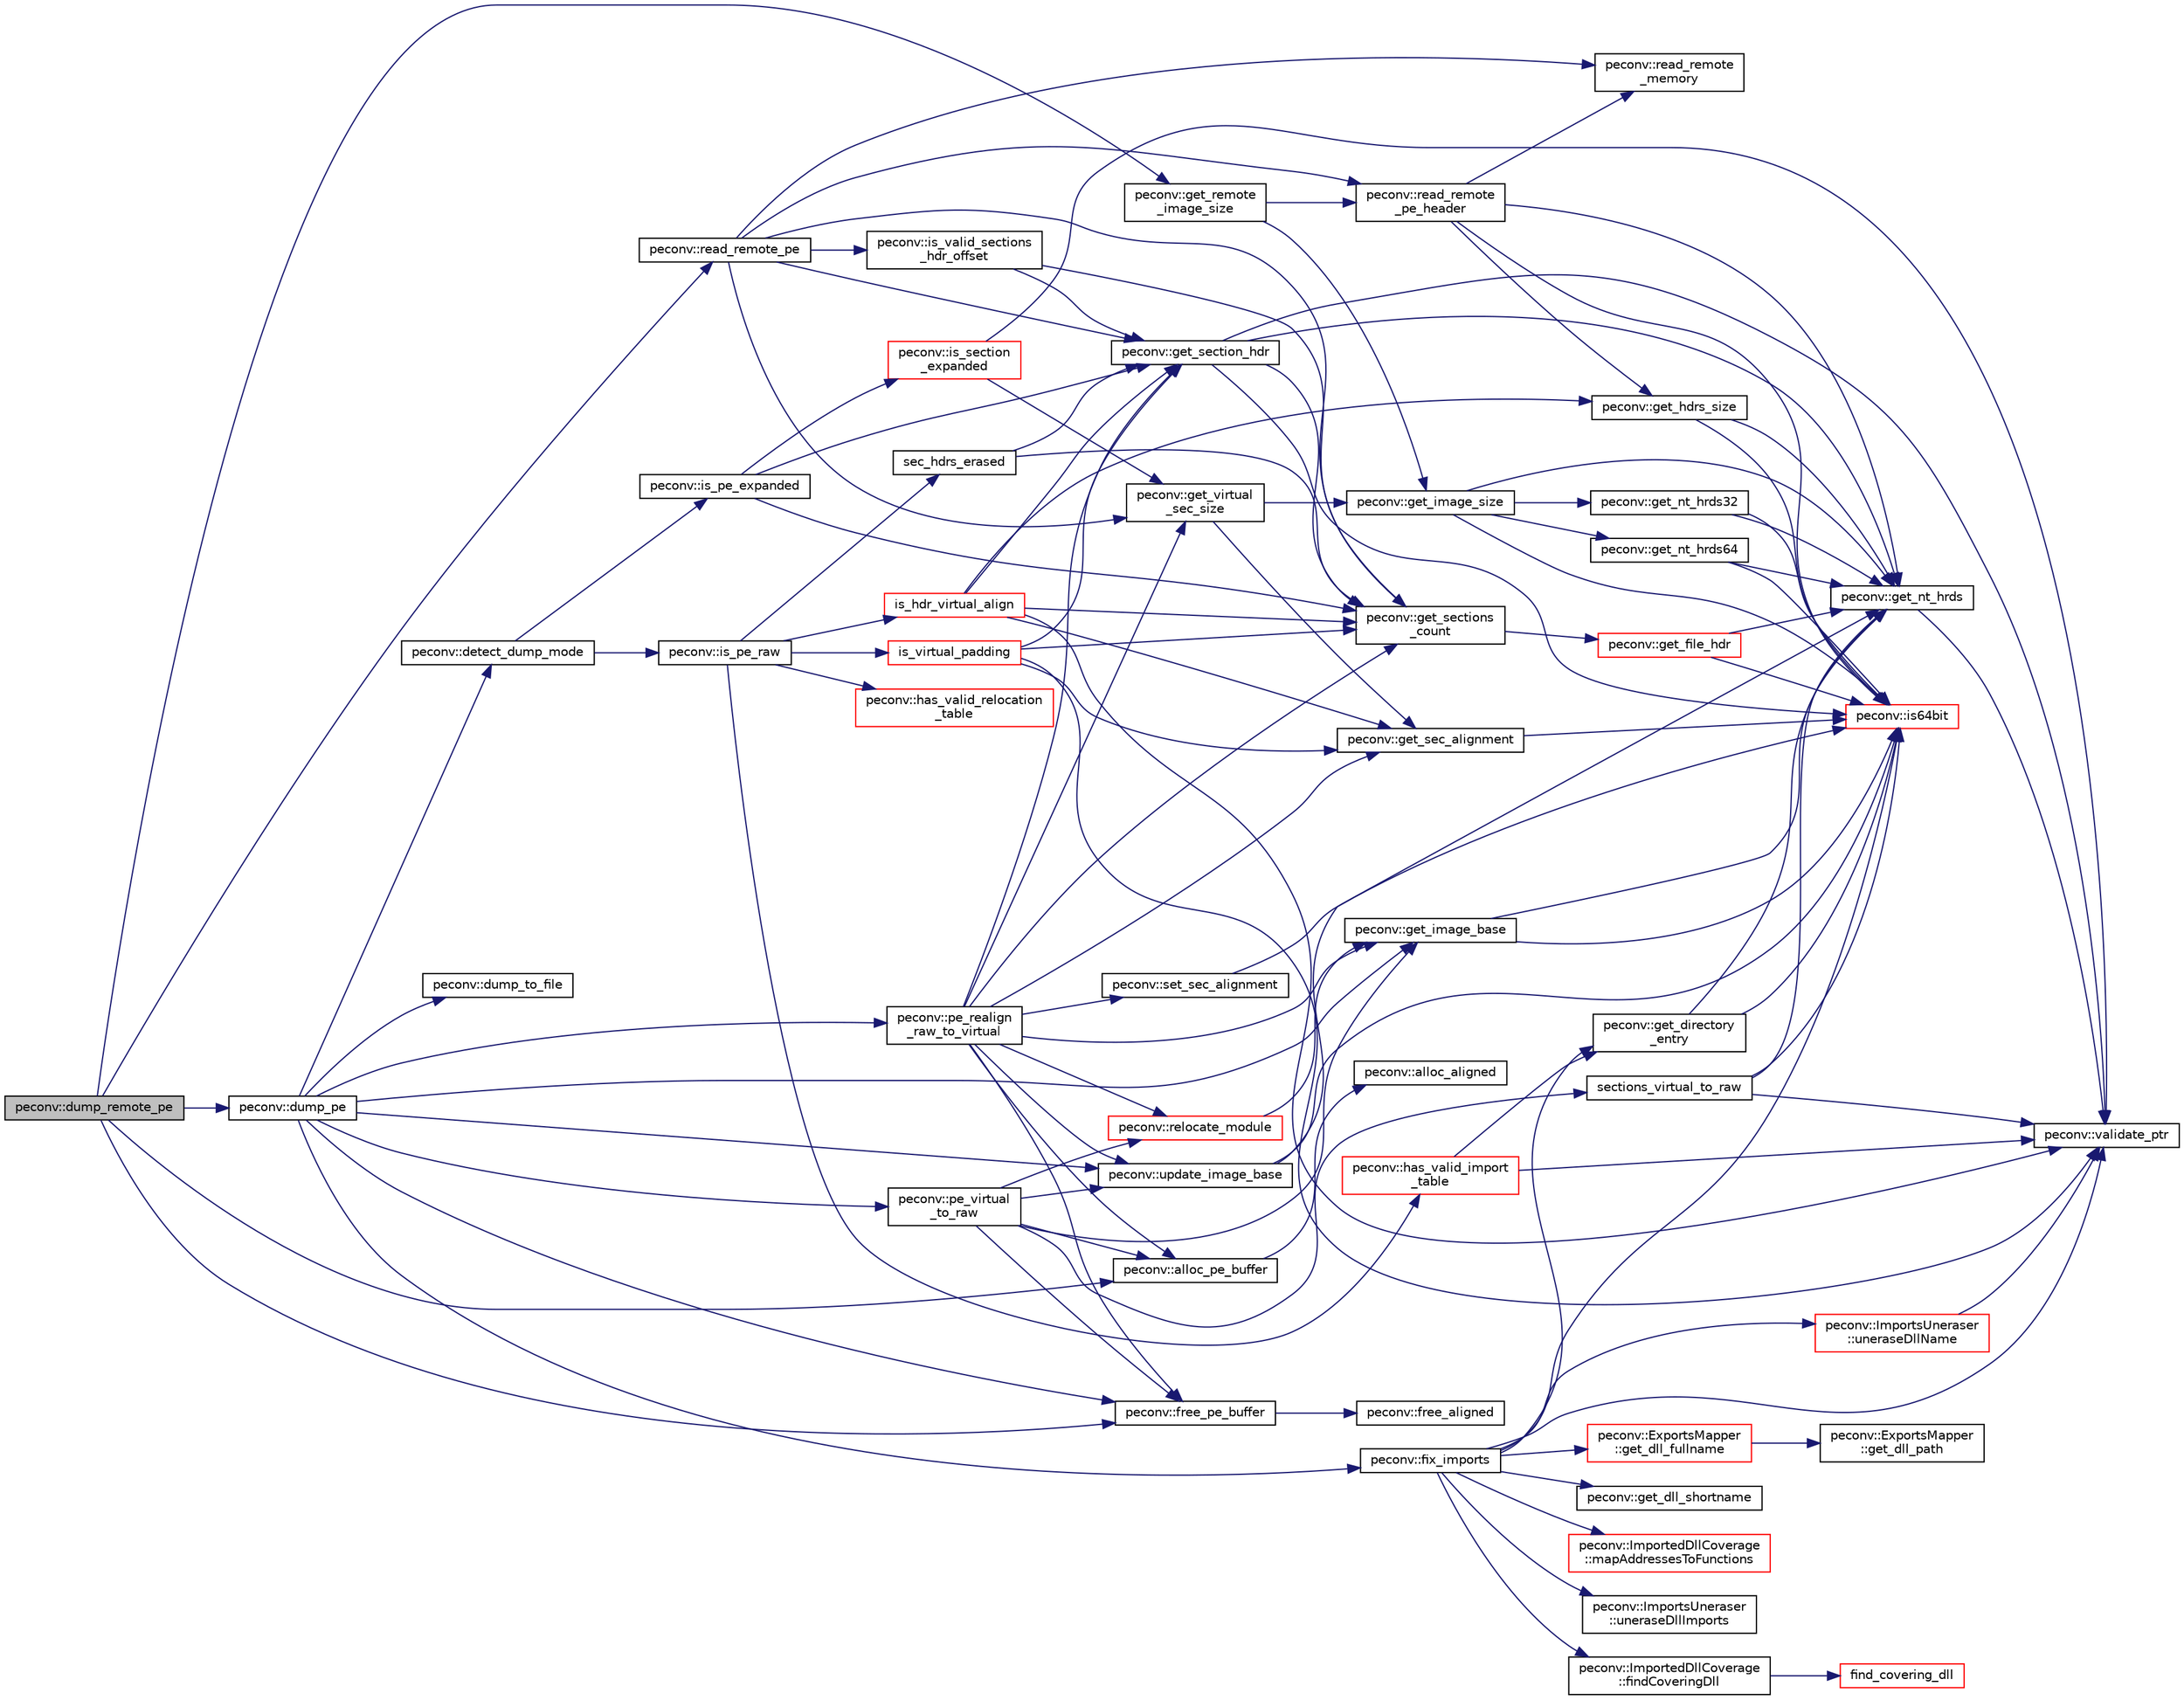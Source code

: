 digraph "peconv::dump_remote_pe"
{
 // LATEX_PDF_SIZE
  edge [fontname="Helvetica",fontsize="10",labelfontname="Helvetica",labelfontsize="10"];
  node [fontname="Helvetica",fontsize="10",shape=record];
  rankdir="LR";
  Node1 [label="peconv::dump_remote_pe",height=0.2,width=0.4,color="black", fillcolor="grey75", style="filled", fontcolor="black",tooltip=" "];
  Node1 -> Node2 [color="midnightblue",fontsize="10",style="solid",fontname="Helvetica"];
  Node2 [label="peconv::alloc_pe_buffer",height=0.2,width=0.4,color="black", fillcolor="white", style="filled",URL="$namespacepeconv.html#a92647f207ca261ca38ff516943501dd1",tooltip=" "];
  Node2 -> Node3 [color="midnightblue",fontsize="10",style="solid",fontname="Helvetica"];
  Node3 [label="peconv::alloc_aligned",height=0.2,width=0.4,color="black", fillcolor="white", style="filled",URL="$namespacepeconv.html#a3df24248b3c8c9be64db51a405486923",tooltip=" "];
  Node1 -> Node4 [color="midnightblue",fontsize="10",style="solid",fontname="Helvetica"];
  Node4 [label="peconv::dump_pe",height=0.2,width=0.4,color="black", fillcolor="white", style="filled",URL="$namespacepeconv.html#a3fcbd8235d3f9bbbde2caa1a091387bc",tooltip=" "];
  Node4 -> Node5 [color="midnightblue",fontsize="10",style="solid",fontname="Helvetica"];
  Node5 [label="peconv::detect_dump_mode",height=0.2,width=0.4,color="black", fillcolor="white", style="filled",URL="$namespacepeconv.html#ab921893df2ddaeb33f3b376a04e5afde",tooltip=" "];
  Node5 -> Node6 [color="midnightblue",fontsize="10",style="solid",fontname="Helvetica"];
  Node6 [label="peconv::is_pe_expanded",height=0.2,width=0.4,color="black", fillcolor="white", style="filled",URL="$namespacepeconv.html#abadc792662f4eacb9a9f5453ed977816",tooltip=" "];
  Node6 -> Node7 [color="midnightblue",fontsize="10",style="solid",fontname="Helvetica"];
  Node7 [label="peconv::get_section_hdr",height=0.2,width=0.4,color="black", fillcolor="white", style="filled",URL="$namespacepeconv.html#a63cc4b1dadd9eb341c2d453e65d1ef4c",tooltip=" "];
  Node7 -> Node8 [color="midnightblue",fontsize="10",style="solid",fontname="Helvetica"];
  Node8 [label="peconv::get_nt_hrds",height=0.2,width=0.4,color="black", fillcolor="white", style="filled",URL="$namespacepeconv.html#a69b35d1e381950218ac4f2bc3c9846fe",tooltip=" "];
  Node8 -> Node9 [color="midnightblue",fontsize="10",style="solid",fontname="Helvetica"];
  Node9 [label="peconv::validate_ptr",height=0.2,width=0.4,color="black", fillcolor="white", style="filled",URL="$namespacepeconv.html#a02f2984cee1eddb5e883917f2c231016",tooltip=" "];
  Node7 -> Node10 [color="midnightblue",fontsize="10",style="solid",fontname="Helvetica"];
  Node10 [label="peconv::get_sections\l_count",height=0.2,width=0.4,color="black", fillcolor="white", style="filled",URL="$namespacepeconv.html#ab2271a167be8077d8ca0ab9b9bf9483f",tooltip=" "];
  Node10 -> Node11 [color="midnightblue",fontsize="10",style="solid",fontname="Helvetica"];
  Node11 [label="peconv::get_file_hdr",height=0.2,width=0.4,color="red", fillcolor="white", style="filled",URL="$namespacepeconv.html#a30c642b479e9bd27a66332b73d65cabb",tooltip=" "];
  Node11 -> Node8 [color="midnightblue",fontsize="10",style="solid",fontname="Helvetica"];
  Node11 -> Node13 [color="midnightblue",fontsize="10",style="solid",fontname="Helvetica"];
  Node13 [label="peconv::is64bit",height=0.2,width=0.4,color="red", fillcolor="white", style="filled",URL="$namespacepeconv.html#aa66eb25442292a01f9fcd0f1e4da899f",tooltip=" "];
  Node7 -> Node13 [color="midnightblue",fontsize="10",style="solid",fontname="Helvetica"];
  Node7 -> Node9 [color="midnightblue",fontsize="10",style="solid",fontname="Helvetica"];
  Node6 -> Node10 [color="midnightblue",fontsize="10",style="solid",fontname="Helvetica"];
  Node6 -> Node15 [color="midnightblue",fontsize="10",style="solid",fontname="Helvetica"];
  Node15 [label="peconv::is_section\l_expanded",height=0.2,width=0.4,color="red", fillcolor="white", style="filled",URL="$namespacepeconv.html#a2666035d7df89e33d188628064720a68",tooltip=" "];
  Node15 -> Node16 [color="midnightblue",fontsize="10",style="solid",fontname="Helvetica"];
  Node16 [label="peconv::get_virtual\l_sec_size",height=0.2,width=0.4,color="black", fillcolor="white", style="filled",URL="$namespacepeconv.html#a2e208adcdf6990b44a9f5a09b831b554",tooltip=" "];
  Node16 -> Node17 [color="midnightblue",fontsize="10",style="solid",fontname="Helvetica"];
  Node17 [label="peconv::get_image_size",height=0.2,width=0.4,color="black", fillcolor="white", style="filled",URL="$namespacepeconv.html#a7d79bda8907a18a81aa6bd8e1c1626cb",tooltip=" "];
  Node17 -> Node8 [color="midnightblue",fontsize="10",style="solid",fontname="Helvetica"];
  Node17 -> Node18 [color="midnightblue",fontsize="10",style="solid",fontname="Helvetica"];
  Node18 [label="peconv::get_nt_hrds32",height=0.2,width=0.4,color="black", fillcolor="white", style="filled",URL="$namespacepeconv.html#a4cb70e23d3127915eee2376ecc1bac22",tooltip=" "];
  Node18 -> Node8 [color="midnightblue",fontsize="10",style="solid",fontname="Helvetica"];
  Node18 -> Node13 [color="midnightblue",fontsize="10",style="solid",fontname="Helvetica"];
  Node17 -> Node19 [color="midnightblue",fontsize="10",style="solid",fontname="Helvetica"];
  Node19 [label="peconv::get_nt_hrds64",height=0.2,width=0.4,color="black", fillcolor="white", style="filled",URL="$namespacepeconv.html#a2ec8771220bb8c4e6d82b8ee4d8eb7e1",tooltip=" "];
  Node19 -> Node8 [color="midnightblue",fontsize="10",style="solid",fontname="Helvetica"];
  Node19 -> Node13 [color="midnightblue",fontsize="10",style="solid",fontname="Helvetica"];
  Node17 -> Node13 [color="midnightblue",fontsize="10",style="solid",fontname="Helvetica"];
  Node16 -> Node20 [color="midnightblue",fontsize="10",style="solid",fontname="Helvetica"];
  Node20 [label="peconv::get_sec_alignment",height=0.2,width=0.4,color="black", fillcolor="white", style="filled",URL="$namespacepeconv.html#aa040616c6dec10cb9d9f3dc9ffbcb68c",tooltip=" "];
  Node20 -> Node13 [color="midnightblue",fontsize="10",style="solid",fontname="Helvetica"];
  Node15 -> Node9 [color="midnightblue",fontsize="10",style="solid",fontname="Helvetica"];
  Node5 -> Node22 [color="midnightblue",fontsize="10",style="solid",fontname="Helvetica"];
  Node22 [label="peconv::is_pe_raw",height=0.2,width=0.4,color="black", fillcolor="white", style="filled",URL="$namespacepeconv.html#a3046d1cdda885f782e5ef1497123a515",tooltip=" "];
  Node22 -> Node23 [color="midnightblue",fontsize="10",style="solid",fontname="Helvetica"];
  Node23 [label="peconv::has_valid_import\l_table",height=0.2,width=0.4,color="red", fillcolor="white", style="filled",URL="$namespacepeconv.html#a198072d398d03570087df34a76d3454d",tooltip=" "];
  Node23 -> Node24 [color="midnightblue",fontsize="10",style="solid",fontname="Helvetica"];
  Node24 [label="peconv::get_directory\l_entry",height=0.2,width=0.4,color="black", fillcolor="white", style="filled",URL="$namespacepeconv.html#ad22e135ef3600e6ebc35b809804f5b68",tooltip=" "];
  Node24 -> Node8 [color="midnightblue",fontsize="10",style="solid",fontname="Helvetica"];
  Node24 -> Node13 [color="midnightblue",fontsize="10",style="solid",fontname="Helvetica"];
  Node23 -> Node9 [color="midnightblue",fontsize="10",style="solid",fontname="Helvetica"];
  Node22 -> Node26 [color="midnightblue",fontsize="10",style="solid",fontname="Helvetica"];
  Node26 [label="peconv::has_valid_relocation\l_table",height=0.2,width=0.4,color="red", fillcolor="white", style="filled",URL="$namespacepeconv.html#ae2bb52d5cf4b94ee5db2e3003f8b0d1b",tooltip=" "];
  Node22 -> Node30 [color="midnightblue",fontsize="10",style="solid",fontname="Helvetica"];
  Node30 [label="is_hdr_virtual_align",height=0.2,width=0.4,color="red", fillcolor="white", style="filled",URL="$pe__mode__detector_8cpp.html#a5835ce4cee47662b28c07b2c280cd4ae",tooltip=" "];
  Node30 -> Node31 [color="midnightblue",fontsize="10",style="solid",fontname="Helvetica"];
  Node31 [label="peconv::get_hdrs_size",height=0.2,width=0.4,color="black", fillcolor="white", style="filled",URL="$namespacepeconv.html#ace098126c7ee99b1f0a37ea0b5a15332",tooltip=" "];
  Node31 -> Node8 [color="midnightblue",fontsize="10",style="solid",fontname="Helvetica"];
  Node31 -> Node13 [color="midnightblue",fontsize="10",style="solid",fontname="Helvetica"];
  Node30 -> Node20 [color="midnightblue",fontsize="10",style="solid",fontname="Helvetica"];
  Node30 -> Node7 [color="midnightblue",fontsize="10",style="solid",fontname="Helvetica"];
  Node30 -> Node10 [color="midnightblue",fontsize="10",style="solid",fontname="Helvetica"];
  Node30 -> Node9 [color="midnightblue",fontsize="10",style="solid",fontname="Helvetica"];
  Node22 -> Node32 [color="midnightblue",fontsize="10",style="solid",fontname="Helvetica"];
  Node32 [label="is_virtual_padding",height=0.2,width=0.4,color="red", fillcolor="white", style="filled",URL="$pe__mode__detector_8cpp.html#a8c2532fe49ea494f668a64bbf327cf6d",tooltip=" "];
  Node32 -> Node20 [color="midnightblue",fontsize="10",style="solid",fontname="Helvetica"];
  Node32 -> Node7 [color="midnightblue",fontsize="10",style="solid",fontname="Helvetica"];
  Node32 -> Node10 [color="midnightblue",fontsize="10",style="solid",fontname="Helvetica"];
  Node32 -> Node9 [color="midnightblue",fontsize="10",style="solid",fontname="Helvetica"];
  Node22 -> Node33 [color="midnightblue",fontsize="10",style="solid",fontname="Helvetica"];
  Node33 [label="sec_hdrs_erased",height=0.2,width=0.4,color="black", fillcolor="white", style="filled",URL="$pe__mode__detector_8cpp.html#affdcfe22d38288937ec5fa936e708118",tooltip=" "];
  Node33 -> Node7 [color="midnightblue",fontsize="10",style="solid",fontname="Helvetica"];
  Node33 -> Node10 [color="midnightblue",fontsize="10",style="solid",fontname="Helvetica"];
  Node4 -> Node34 [color="midnightblue",fontsize="10",style="solid",fontname="Helvetica"];
  Node34 [label="peconv::dump_to_file",height=0.2,width=0.4,color="black", fillcolor="white", style="filled",URL="$namespacepeconv.html#ab42b47b407565497fe16772d66b02606",tooltip=" "];
  Node4 -> Node35 [color="midnightblue",fontsize="10",style="solid",fontname="Helvetica"];
  Node35 [label="peconv::fix_imports",height=0.2,width=0.4,color="black", fillcolor="white", style="filled",URL="$namespacepeconv.html#a288de7119742145bb8cade2e8ee2ba2a",tooltip=" "];
  Node35 -> Node36 [color="midnightblue",fontsize="10",style="solid",fontname="Helvetica"];
  Node36 [label="peconv::ImportedDllCoverage\l::findCoveringDll",height=0.2,width=0.4,color="black", fillcolor="white", style="filled",URL="$classpeconv_1_1_imported_dll_coverage.html#a4ab945b8531b18d18df02cbe82084185",tooltip=" "];
  Node36 -> Node37 [color="midnightblue",fontsize="10",style="solid",fontname="Helvetica"];
  Node37 [label="find_covering_dll",height=0.2,width=0.4,color="red", fillcolor="white", style="filled",URL="$fix__imports_8cpp.html#a1080df55d905f4d4aec10316c73b90d4",tooltip=" "];
  Node35 -> Node24 [color="midnightblue",fontsize="10",style="solid",fontname="Helvetica"];
  Node35 -> Node41 [color="midnightblue",fontsize="10",style="solid",fontname="Helvetica"];
  Node41 [label="peconv::ExportsMapper\l::get_dll_fullname",height=0.2,width=0.4,color="red", fillcolor="white", style="filled",URL="$classpeconv_1_1_exports_mapper.html#aac9171ff5bbfd9e4059bbec3d5f1b1d2",tooltip=" "];
  Node41 -> Node42 [color="midnightblue",fontsize="10",style="solid",fontname="Helvetica"];
  Node42 [label="peconv::ExportsMapper\l::get_dll_path",height=0.2,width=0.4,color="black", fillcolor="white", style="filled",URL="$classpeconv_1_1_exports_mapper.html#a8128b6c290034148ca34780188289363",tooltip=" "];
  Node35 -> Node44 [color="midnightblue",fontsize="10",style="solid",fontname="Helvetica"];
  Node44 [label="peconv::get_dll_shortname",height=0.2,width=0.4,color="black", fillcolor="white", style="filled",URL="$namespacepeconv.html#aec77b235ab2a6e9f565b1d93828220ad",tooltip=" "];
  Node35 -> Node13 [color="midnightblue",fontsize="10",style="solid",fontname="Helvetica"];
  Node35 -> Node45 [color="midnightblue",fontsize="10",style="solid",fontname="Helvetica"];
  Node45 [label="peconv::ImportedDllCoverage\l::mapAddressesToFunctions",height=0.2,width=0.4,color="red", fillcolor="white", style="filled",URL="$classpeconv_1_1_imported_dll_coverage.html#adaff16b0ba464b29d73f66a2989e6db6",tooltip=" "];
  Node35 -> Node50 [color="midnightblue",fontsize="10",style="solid",fontname="Helvetica"];
  Node50 [label="peconv::ImportsUneraser\l::uneraseDllImports",height=0.2,width=0.4,color="black", fillcolor="white", style="filled",URL="$classpeconv_1_1_imports_uneraser.html#a866ebc6e6189e0f90f18f2f1c6bd98b2",tooltip=" "];
  Node35 -> Node51 [color="midnightblue",fontsize="10",style="solid",fontname="Helvetica"];
  Node51 [label="peconv::ImportsUneraser\l::uneraseDllName",height=0.2,width=0.4,color="red", fillcolor="white", style="filled",URL="$classpeconv_1_1_imports_uneraser.html#a884983105d45d622deec0f9be56ec30f",tooltip=" "];
  Node51 -> Node9 [color="midnightblue",fontsize="10",style="solid",fontname="Helvetica"];
  Node35 -> Node9 [color="midnightblue",fontsize="10",style="solid",fontname="Helvetica"];
  Node4 -> Node54 [color="midnightblue",fontsize="10",style="solid",fontname="Helvetica"];
  Node54 [label="peconv::free_pe_buffer",height=0.2,width=0.4,color="black", fillcolor="white", style="filled",URL="$namespacepeconv.html#a839f04fa06f311e3270a4305421ad35f",tooltip=" "];
  Node54 -> Node55 [color="midnightblue",fontsize="10",style="solid",fontname="Helvetica"];
  Node55 [label="peconv::free_aligned",height=0.2,width=0.4,color="black", fillcolor="white", style="filled",URL="$namespacepeconv.html#a0e37c28aa6d21070a623054c52126531",tooltip=" "];
  Node4 -> Node56 [color="midnightblue",fontsize="10",style="solid",fontname="Helvetica"];
  Node56 [label="peconv::get_image_base",height=0.2,width=0.4,color="black", fillcolor="white", style="filled",URL="$namespacepeconv.html#a413347caca570436e87a5dedc988660d",tooltip=" "];
  Node56 -> Node8 [color="midnightblue",fontsize="10",style="solid",fontname="Helvetica"];
  Node56 -> Node13 [color="midnightblue",fontsize="10",style="solid",fontname="Helvetica"];
  Node4 -> Node57 [color="midnightblue",fontsize="10",style="solid",fontname="Helvetica"];
  Node57 [label="peconv::pe_realign\l_raw_to_virtual",height=0.2,width=0.4,color="black", fillcolor="white", style="filled",URL="$namespacepeconv.html#addf8f50c27775ed2fa84c33450e0ec7e",tooltip=" "];
  Node57 -> Node2 [color="midnightblue",fontsize="10",style="solid",fontname="Helvetica"];
  Node57 -> Node54 [color="midnightblue",fontsize="10",style="solid",fontname="Helvetica"];
  Node57 -> Node56 [color="midnightblue",fontsize="10",style="solid",fontname="Helvetica"];
  Node57 -> Node20 [color="midnightblue",fontsize="10",style="solid",fontname="Helvetica"];
  Node57 -> Node7 [color="midnightblue",fontsize="10",style="solid",fontname="Helvetica"];
  Node57 -> Node10 [color="midnightblue",fontsize="10",style="solid",fontname="Helvetica"];
  Node57 -> Node16 [color="midnightblue",fontsize="10",style="solid",fontname="Helvetica"];
  Node57 -> Node58 [color="midnightblue",fontsize="10",style="solid",fontname="Helvetica"];
  Node58 [label="peconv::relocate_module",height=0.2,width=0.4,color="red", fillcolor="white", style="filled",URL="$namespacepeconv.html#ab35521cbdafa0310a0d7e9d1525beed8",tooltip=" "];
  Node58 -> Node56 [color="midnightblue",fontsize="10",style="solid",fontname="Helvetica"];
  Node57 -> Node60 [color="midnightblue",fontsize="10",style="solid",fontname="Helvetica"];
  Node60 [label="peconv::set_sec_alignment",height=0.2,width=0.4,color="black", fillcolor="white", style="filled",URL="$namespacepeconv.html#a02b851a59c1ad626a8b737b9c3d7e89c",tooltip=" "];
  Node60 -> Node13 [color="midnightblue",fontsize="10",style="solid",fontname="Helvetica"];
  Node57 -> Node61 [color="midnightblue",fontsize="10",style="solid",fontname="Helvetica"];
  Node61 [label="peconv::update_image_base",height=0.2,width=0.4,color="black", fillcolor="white", style="filled",URL="$namespacepeconv.html#a386f3e2c4274a475f157124b5d116b36",tooltip=" "];
  Node61 -> Node8 [color="midnightblue",fontsize="10",style="solid",fontname="Helvetica"];
  Node61 -> Node13 [color="midnightblue",fontsize="10",style="solid",fontname="Helvetica"];
  Node4 -> Node62 [color="midnightblue",fontsize="10",style="solid",fontname="Helvetica"];
  Node62 [label="peconv::pe_virtual\l_to_raw",height=0.2,width=0.4,color="black", fillcolor="white", style="filled",URL="$namespacepeconv.html#a76c6ce4daf3e2f7bfadda595a5113505",tooltip=" "];
  Node62 -> Node2 [color="midnightblue",fontsize="10",style="solid",fontname="Helvetica"];
  Node62 -> Node54 [color="midnightblue",fontsize="10",style="solid",fontname="Helvetica"];
  Node62 -> Node56 [color="midnightblue",fontsize="10",style="solid",fontname="Helvetica"];
  Node62 -> Node58 [color="midnightblue",fontsize="10",style="solid",fontname="Helvetica"];
  Node62 -> Node63 [color="midnightblue",fontsize="10",style="solid",fontname="Helvetica"];
  Node63 [label="sections_virtual_to_raw",height=0.2,width=0.4,color="black", fillcolor="white", style="filled",URL="$pe__virtual__to__raw_8cpp.html#a9cdaf21aebd9581283a011f9efca8a89",tooltip=" "];
  Node63 -> Node8 [color="midnightblue",fontsize="10",style="solid",fontname="Helvetica"];
  Node63 -> Node13 [color="midnightblue",fontsize="10",style="solid",fontname="Helvetica"];
  Node63 -> Node9 [color="midnightblue",fontsize="10",style="solid",fontname="Helvetica"];
  Node62 -> Node61 [color="midnightblue",fontsize="10",style="solid",fontname="Helvetica"];
  Node4 -> Node61 [color="midnightblue",fontsize="10",style="solid",fontname="Helvetica"];
  Node1 -> Node54 [color="midnightblue",fontsize="10",style="solid",fontname="Helvetica"];
  Node1 -> Node64 [color="midnightblue",fontsize="10",style="solid",fontname="Helvetica"];
  Node64 [label="peconv::get_remote\l_image_size",height=0.2,width=0.4,color="black", fillcolor="white", style="filled",URL="$namespacepeconv.html#a6773656f932a5f008fcb5f69be642de0",tooltip=" "];
  Node64 -> Node17 [color="midnightblue",fontsize="10",style="solid",fontname="Helvetica"];
  Node64 -> Node65 [color="midnightblue",fontsize="10",style="solid",fontname="Helvetica"];
  Node65 [label="peconv::read_remote\l_pe_header",height=0.2,width=0.4,color="black", fillcolor="white", style="filled",URL="$namespacepeconv.html#a828f178bb058745b958f7c9af9a55528",tooltip=" "];
  Node65 -> Node31 [color="midnightblue",fontsize="10",style="solid",fontname="Helvetica"];
  Node65 -> Node8 [color="midnightblue",fontsize="10",style="solid",fontname="Helvetica"];
  Node65 -> Node13 [color="midnightblue",fontsize="10",style="solid",fontname="Helvetica"];
  Node65 -> Node66 [color="midnightblue",fontsize="10",style="solid",fontname="Helvetica"];
  Node66 [label="peconv::read_remote\l_memory",height=0.2,width=0.4,color="black", fillcolor="white", style="filled",URL="$namespacepeconv.html#a84e7b5f85dc05f8b891e381ea518b218",tooltip=" "];
  Node1 -> Node67 [color="midnightblue",fontsize="10",style="solid",fontname="Helvetica"];
  Node67 [label="peconv::read_remote_pe",height=0.2,width=0.4,color="black", fillcolor="white", style="filled",URL="$namespacepeconv.html#a8c97657d75c18561eb2ae5566366a4a3",tooltip=" "];
  Node67 -> Node7 [color="midnightblue",fontsize="10",style="solid",fontname="Helvetica"];
  Node67 -> Node10 [color="midnightblue",fontsize="10",style="solid",fontname="Helvetica"];
  Node67 -> Node16 [color="midnightblue",fontsize="10",style="solid",fontname="Helvetica"];
  Node67 -> Node68 [color="midnightblue",fontsize="10",style="solid",fontname="Helvetica"];
  Node68 [label="peconv::is_valid_sections\l_hdr_offset",height=0.2,width=0.4,color="black", fillcolor="white", style="filled",URL="$namespacepeconv.html#a3fa674b54bb5428890869defc92564e6",tooltip=" "];
  Node68 -> Node7 [color="midnightblue",fontsize="10",style="solid",fontname="Helvetica"];
  Node68 -> Node10 [color="midnightblue",fontsize="10",style="solid",fontname="Helvetica"];
  Node67 -> Node66 [color="midnightblue",fontsize="10",style="solid",fontname="Helvetica"];
  Node67 -> Node65 [color="midnightblue",fontsize="10",style="solid",fontname="Helvetica"];
}
